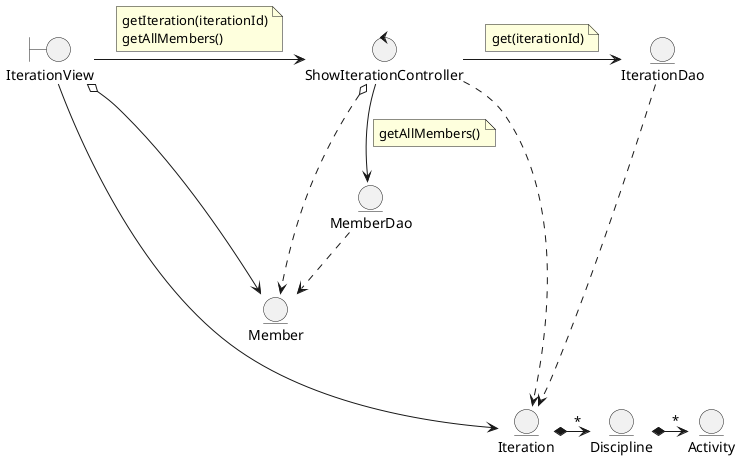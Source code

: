 @startuml

boundary IterationView

control ShowIterationController

entity IterationDao
entity MemberDao
entity Iteration
entity Discipline
entity Activity
entity Member

IterationView -right-> ShowIterationController
    note on link
        getIteration(iterationId)
        getAllMembers()
    end note

ShowIterationController --> MemberDao
    note on link
        getAllMembers()
    end note
ShowIterationController -right-> IterationDao
note on link
    get(iterationId)
end note

IterationView -down-> Iteration
IterationView o-down-> Member

ShowIterationController .down.> Iteration
ShowIterationController o.down.> Member
Iteration *-right-> "*" Discipline
Discipline *-right-> "*" Activity

IterationDao ....> Iteration
MemberDao ..> Member

@enduml


